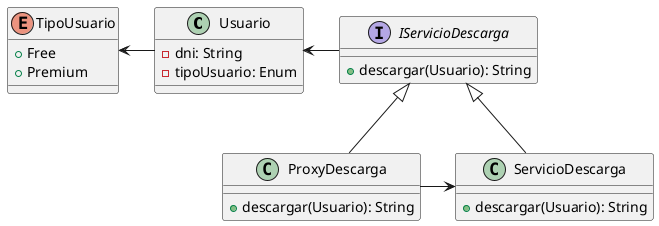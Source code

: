 @startuml
class Usuario{
-dni: String
-tipoUsuario: Enum
}

enum TipoUsuario{
+Free
+Premium
}

interface IServicioDescarga{
+descargar(Usuario): String
}

class ServicioDescarga{
+descargar(Usuario): String
}

class ProxyDescarga{
+descargar(Usuario): String
}

Usuario -l-> TipoUsuario
IServicioDescarga -l-> Usuario

IServicioDescarga <|-- ServicioDescarga
IServicioDescarga <|-- ProxyDescarga

ProxyDescarga -r-> ServicioDescarga
@enduml